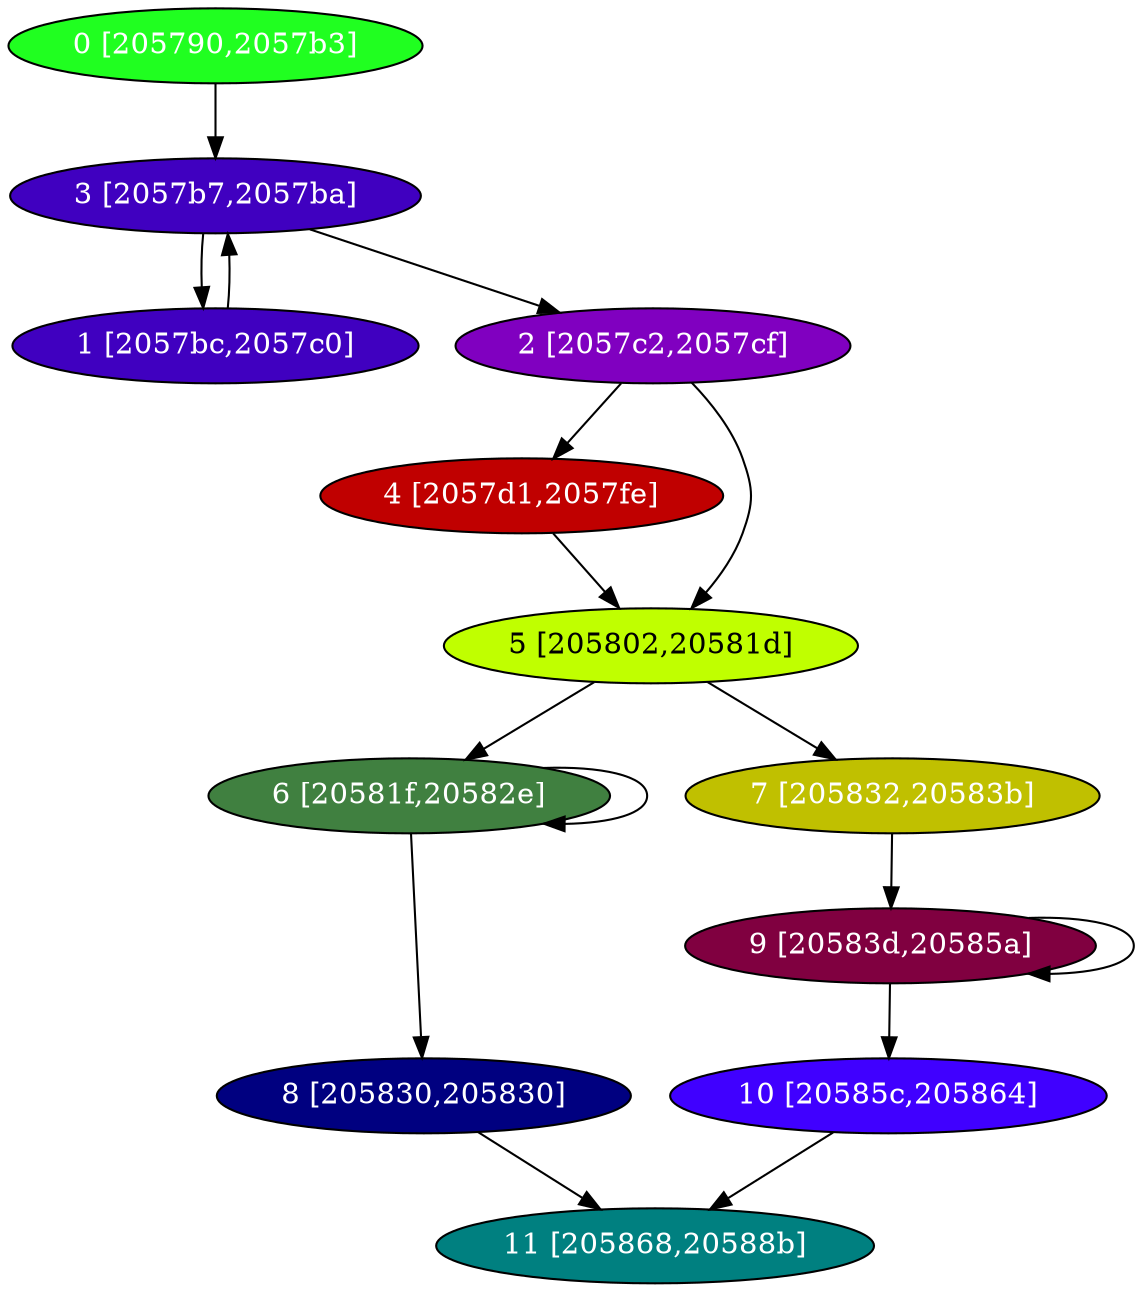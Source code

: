 diGraph libnss3{
	libnss3_0  [style=filled fillcolor="#20FF20" fontcolor="#ffffff" shape=oval label="0 [205790,2057b3]"]
	libnss3_1  [style=filled fillcolor="#4000C0" fontcolor="#ffffff" shape=oval label="1 [2057bc,2057c0]"]
	libnss3_2  [style=filled fillcolor="#8000C0" fontcolor="#ffffff" shape=oval label="2 [2057c2,2057cf]"]
	libnss3_3  [style=filled fillcolor="#4000C0" fontcolor="#ffffff" shape=oval label="3 [2057b7,2057ba]"]
	libnss3_4  [style=filled fillcolor="#C00000" fontcolor="#ffffff" shape=oval label="4 [2057d1,2057fe]"]
	libnss3_5  [style=filled fillcolor="#C0FF00" fontcolor="#000000" shape=oval label="5 [205802,20581d]"]
	libnss3_6  [style=filled fillcolor="#408040" fontcolor="#ffffff" shape=oval label="6 [20581f,20582e]"]
	libnss3_7  [style=filled fillcolor="#C0C000" fontcolor="#ffffff" shape=oval label="7 [205832,20583b]"]
	libnss3_8  [style=filled fillcolor="#000080" fontcolor="#ffffff" shape=oval label="8 [205830,205830]"]
	libnss3_9  [style=filled fillcolor="#800040" fontcolor="#ffffff" shape=oval label="9 [20583d,20585a]"]
	libnss3_a  [style=filled fillcolor="#4000FF" fontcolor="#ffffff" shape=oval label="10 [20585c,205864]"]
	libnss3_b  [style=filled fillcolor="#008080" fontcolor="#ffffff" shape=oval label="11 [205868,20588b]"]

	libnss3_0 -> libnss3_3
	libnss3_1 -> libnss3_3
	libnss3_2 -> libnss3_4
	libnss3_2 -> libnss3_5
	libnss3_3 -> libnss3_1
	libnss3_3 -> libnss3_2
	libnss3_4 -> libnss3_5
	libnss3_5 -> libnss3_6
	libnss3_5 -> libnss3_7
	libnss3_6 -> libnss3_6
	libnss3_6 -> libnss3_8
	libnss3_7 -> libnss3_9
	libnss3_8 -> libnss3_b
	libnss3_9 -> libnss3_9
	libnss3_9 -> libnss3_a
	libnss3_a -> libnss3_b
}